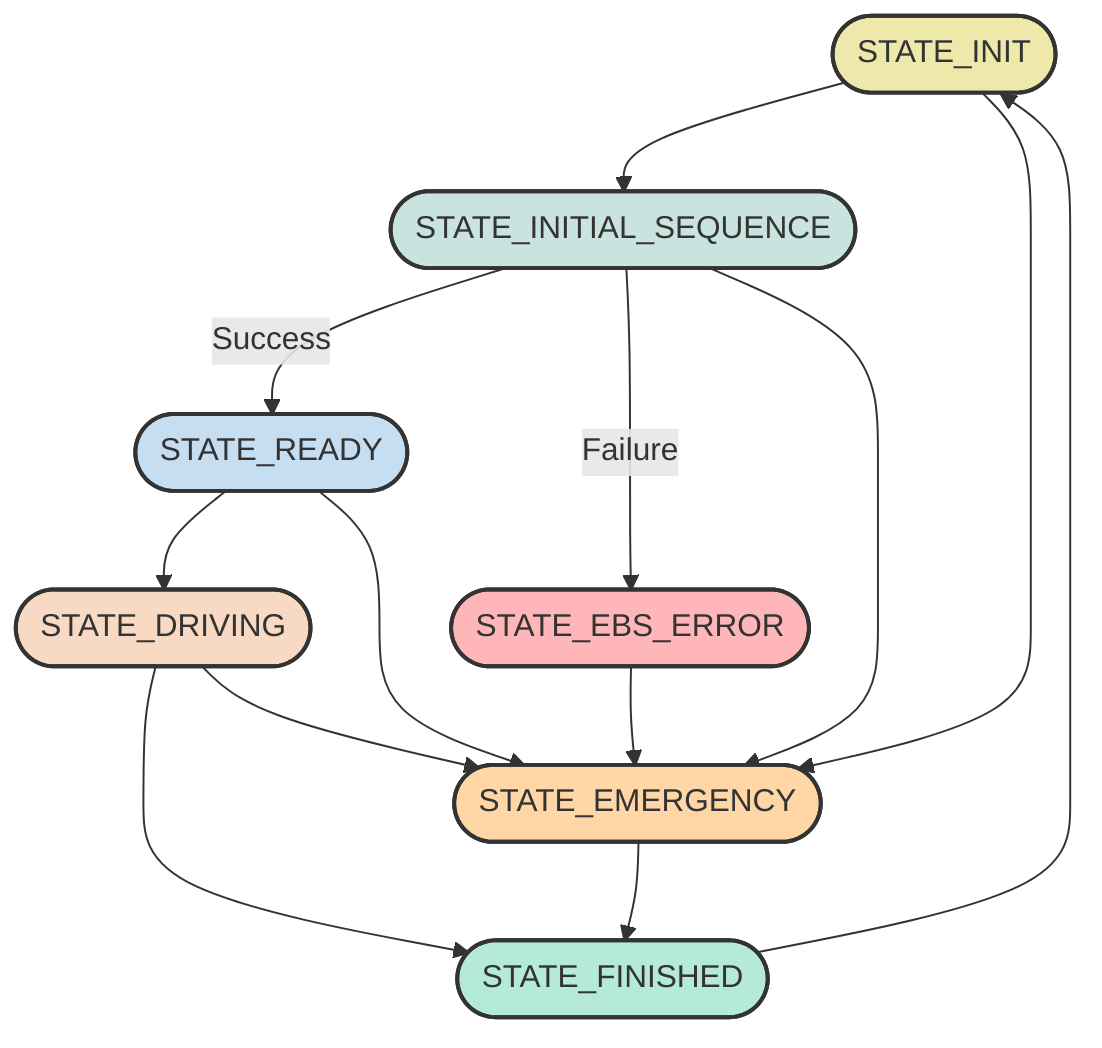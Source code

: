 flowchart TD
    INIT(["STATE_INIT"]) --> SEQUENCE(["STATE_INITIAL_SEQUENCE"]) & EMERGENCY(["STATE_EMERGENCY"])
    SEQUENCE -- Success --> READY(["STATE_READY"])
    SEQUENCE -- Failure --> EBS_ERROR(["STATE_EBS_ERROR"])
    EBS_ERROR --> EMERGENCY
    READY --> DRIVING(["STATE_DRIVING"]) & EMERGENCY
    DRIVING --> FINISHED(["STATE_FINISHED"]) & EMERGENCY
    SEQUENCE --> EMERGENCY
    EMERGENCY --> FINISHED
    FINISHED --> INIT

    style INIT fill:#EEE8AA,stroke:#333,stroke-width:2px
    style SEQUENCE fill:#C9E4DE,stroke:#333,stroke-width:2px
    style EMERGENCY fill:#FFD6A5,stroke:#333,stroke-width:2px
    style READY fill:#C6DEF1,stroke:#333,stroke-width:2px
    style EBS_ERROR fill:#FFB6B9,stroke:#333,stroke-width:2px
    style DRIVING fill:#F7D9C4,stroke:#333,stroke-width:2px
    style FINISHED fill:#B5EAD7,stroke:#333,stroke-width:2px